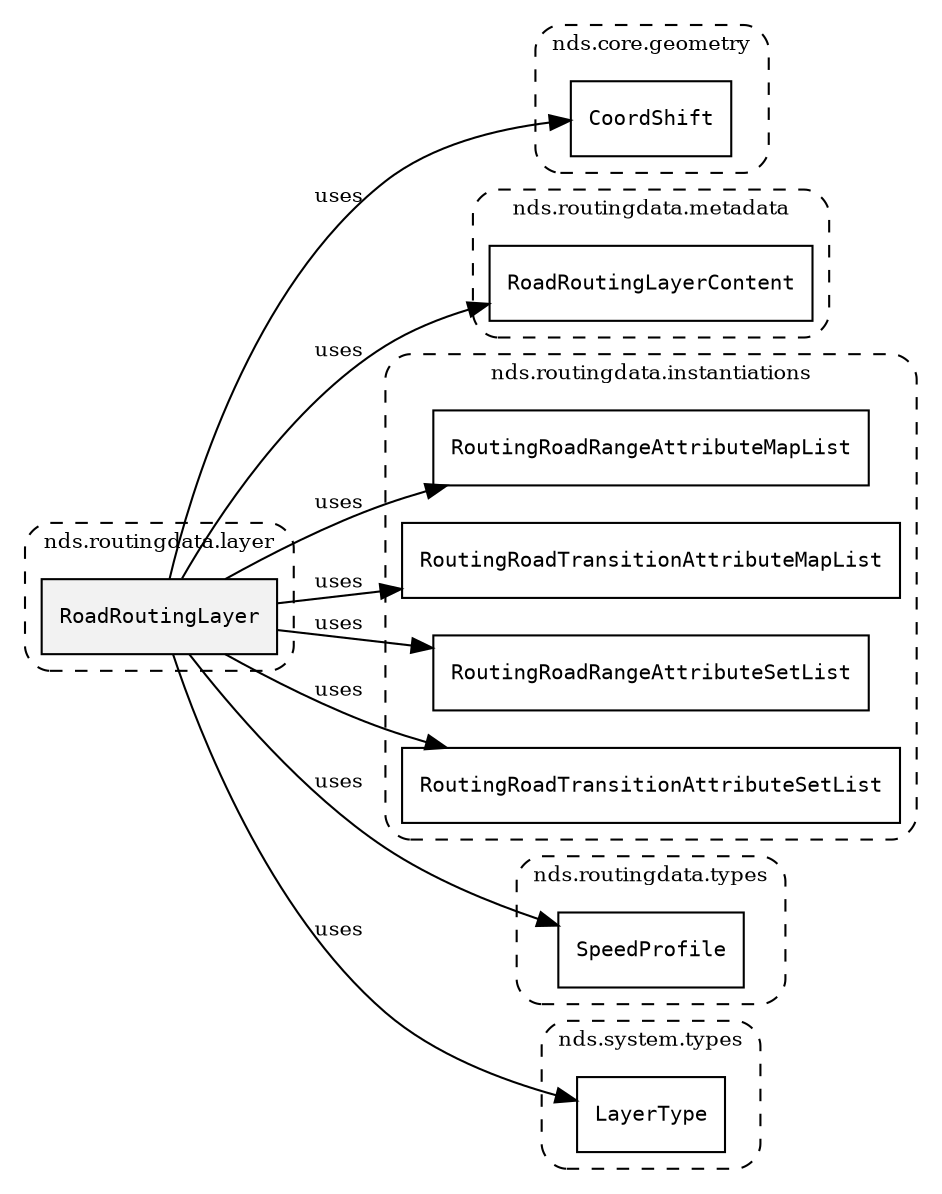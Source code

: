 /**
 * This dot file creates symbol collaboration diagram for RoadRoutingLayer.
 */
digraph ZSERIO
{
    node [shape=box, fontsize=10];
    rankdir="LR";
    fontsize=10;
    tooltip="RoadRoutingLayer collaboration diagram";

    subgraph "cluster_nds.routingdata.layer"
    {
        style="dashed, rounded";
        label="nds.routingdata.layer";
        tooltip="Package nds.routingdata.layer";
        href="../../../content/packages/nds.routingdata.layer.html#Package-nds-routingdata-layer";
        target="_parent";

        "RoadRoutingLayer" [style="filled", fillcolor="#0000000D", target="_parent", label=<<font face="monospace"><table align="center" border="0" cellspacing="0" cellpadding="0"><tr><td href="../../../content/packages/nds.routingdata.layer.html#Structure-RoadRoutingLayer" title="Structure defined in nds.routingdata.layer">RoadRoutingLayer</td></tr></table></font>>];
    }

    subgraph "cluster_nds.core.geometry"
    {
        style="dashed, rounded";
        label="nds.core.geometry";
        tooltip="Package nds.core.geometry";
        href="../../../content/packages/nds.core.geometry.html#Package-nds-core-geometry";
        target="_parent";

        "CoordShift" [target="_parent", label=<<font face="monospace"><table align="center" border="0" cellspacing="0" cellpadding="0"><tr><td href="../../../content/packages/nds.core.geometry.html#Subtype-CoordShift" title="Subtype defined in nds.core.geometry">CoordShift</td></tr></table></font>>];
    }

    subgraph "cluster_nds.routingdata.metadata"
    {
        style="dashed, rounded";
        label="nds.routingdata.metadata";
        tooltip="Package nds.routingdata.metadata";
        href="../../../content/packages/nds.routingdata.metadata.html#Package-nds-routingdata-metadata";
        target="_parent";

        "RoadRoutingLayerContent" [target="_parent", label=<<font face="monospace"><table align="center" border="0" cellspacing="0" cellpadding="0"><tr><td href="../../../content/packages/nds.routingdata.metadata.html#Bitmask-RoadRoutingLayerContent" title="Bitmask defined in nds.routingdata.metadata">RoadRoutingLayerContent</td></tr></table></font>>];
    }

    subgraph "cluster_nds.routingdata.instantiations"
    {
        style="dashed, rounded";
        label="nds.routingdata.instantiations";
        tooltip="Package nds.routingdata.instantiations";
        href="../../../content/packages/nds.routingdata.instantiations.html#Package-nds-routingdata-instantiations";
        target="_parent";

        "RoutingRoadRangeAttributeMapList" [target="_parent", label=<<font face="monospace"><table align="center" border="0" cellspacing="0" cellpadding="0"><tr><td href="../../../content/packages/nds.routingdata.instantiations.html#InstantiateType-RoutingRoadRangeAttributeMapList" title="InstantiateType defined in nds.routingdata.instantiations">RoutingRoadRangeAttributeMapList</td></tr></table></font>>];
        "RoutingRoadTransitionAttributeMapList" [target="_parent", label=<<font face="monospace"><table align="center" border="0" cellspacing="0" cellpadding="0"><tr><td href="../../../content/packages/nds.routingdata.instantiations.html#InstantiateType-RoutingRoadTransitionAttributeMapList" title="InstantiateType defined in nds.routingdata.instantiations">RoutingRoadTransitionAttributeMapList</td></tr></table></font>>];
        "RoutingRoadRangeAttributeSetList" [target="_parent", label=<<font face="monospace"><table align="center" border="0" cellspacing="0" cellpadding="0"><tr><td href="../../../content/packages/nds.routingdata.instantiations.html#InstantiateType-RoutingRoadRangeAttributeSetList" title="InstantiateType defined in nds.routingdata.instantiations">RoutingRoadRangeAttributeSetList</td></tr></table></font>>];
        "RoutingRoadTransitionAttributeSetList" [target="_parent", label=<<font face="monospace"><table align="center" border="0" cellspacing="0" cellpadding="0"><tr><td href="../../../content/packages/nds.routingdata.instantiations.html#InstantiateType-RoutingRoadTransitionAttributeSetList" title="InstantiateType defined in nds.routingdata.instantiations">RoutingRoadTransitionAttributeSetList</td></tr></table></font>>];
    }

    subgraph "cluster_nds.routingdata.types"
    {
        style="dashed, rounded";
        label="nds.routingdata.types";
        tooltip="Package nds.routingdata.types";
        href="../../../content/packages/nds.routingdata.types.html#Package-nds-routingdata-types";
        target="_parent";

        "SpeedProfile" [target="_parent", label=<<font face="monospace"><table align="center" border="0" cellspacing="0" cellpadding="0"><tr><td href="../../../content/packages/nds.routingdata.types.html#Structure-SpeedProfile" title="Structure defined in nds.routingdata.types">SpeedProfile</td></tr></table></font>>];
    }

    subgraph "cluster_nds.system.types"
    {
        style="dashed, rounded";
        label="nds.system.types";
        tooltip="Package nds.system.types";
        href="../../../content/packages/nds.system.types.html#Package-nds-system-types";
        target="_parent";

        "LayerType" [target="_parent", label=<<font face="monospace"><table align="center" border="0" cellspacing="0" cellpadding="0"><tr><td href="../../../content/packages/nds.system.types.html#Enum-LayerType" title="Enum defined in nds.system.types">LayerType</td></tr></table></font>>];
    }

    "RoadRoutingLayer" -> "CoordShift" [label="uses", fontsize=10];
    "RoadRoutingLayer" -> "RoadRoutingLayerContent" [label="uses", fontsize=10];
    "RoadRoutingLayer" -> "RoutingRoadRangeAttributeMapList" [label="uses", fontsize=10];
    "RoadRoutingLayer" -> "RoutingRoadTransitionAttributeMapList" [label="uses", fontsize=10];
    "RoadRoutingLayer" -> "RoutingRoadRangeAttributeSetList" [label="uses", fontsize=10];
    "RoadRoutingLayer" -> "RoutingRoadTransitionAttributeSetList" [label="uses", fontsize=10];
    "RoadRoutingLayer" -> "SpeedProfile" [label="uses", fontsize=10];
    "RoadRoutingLayer" -> "LayerType" [label="uses", fontsize=10];
}
